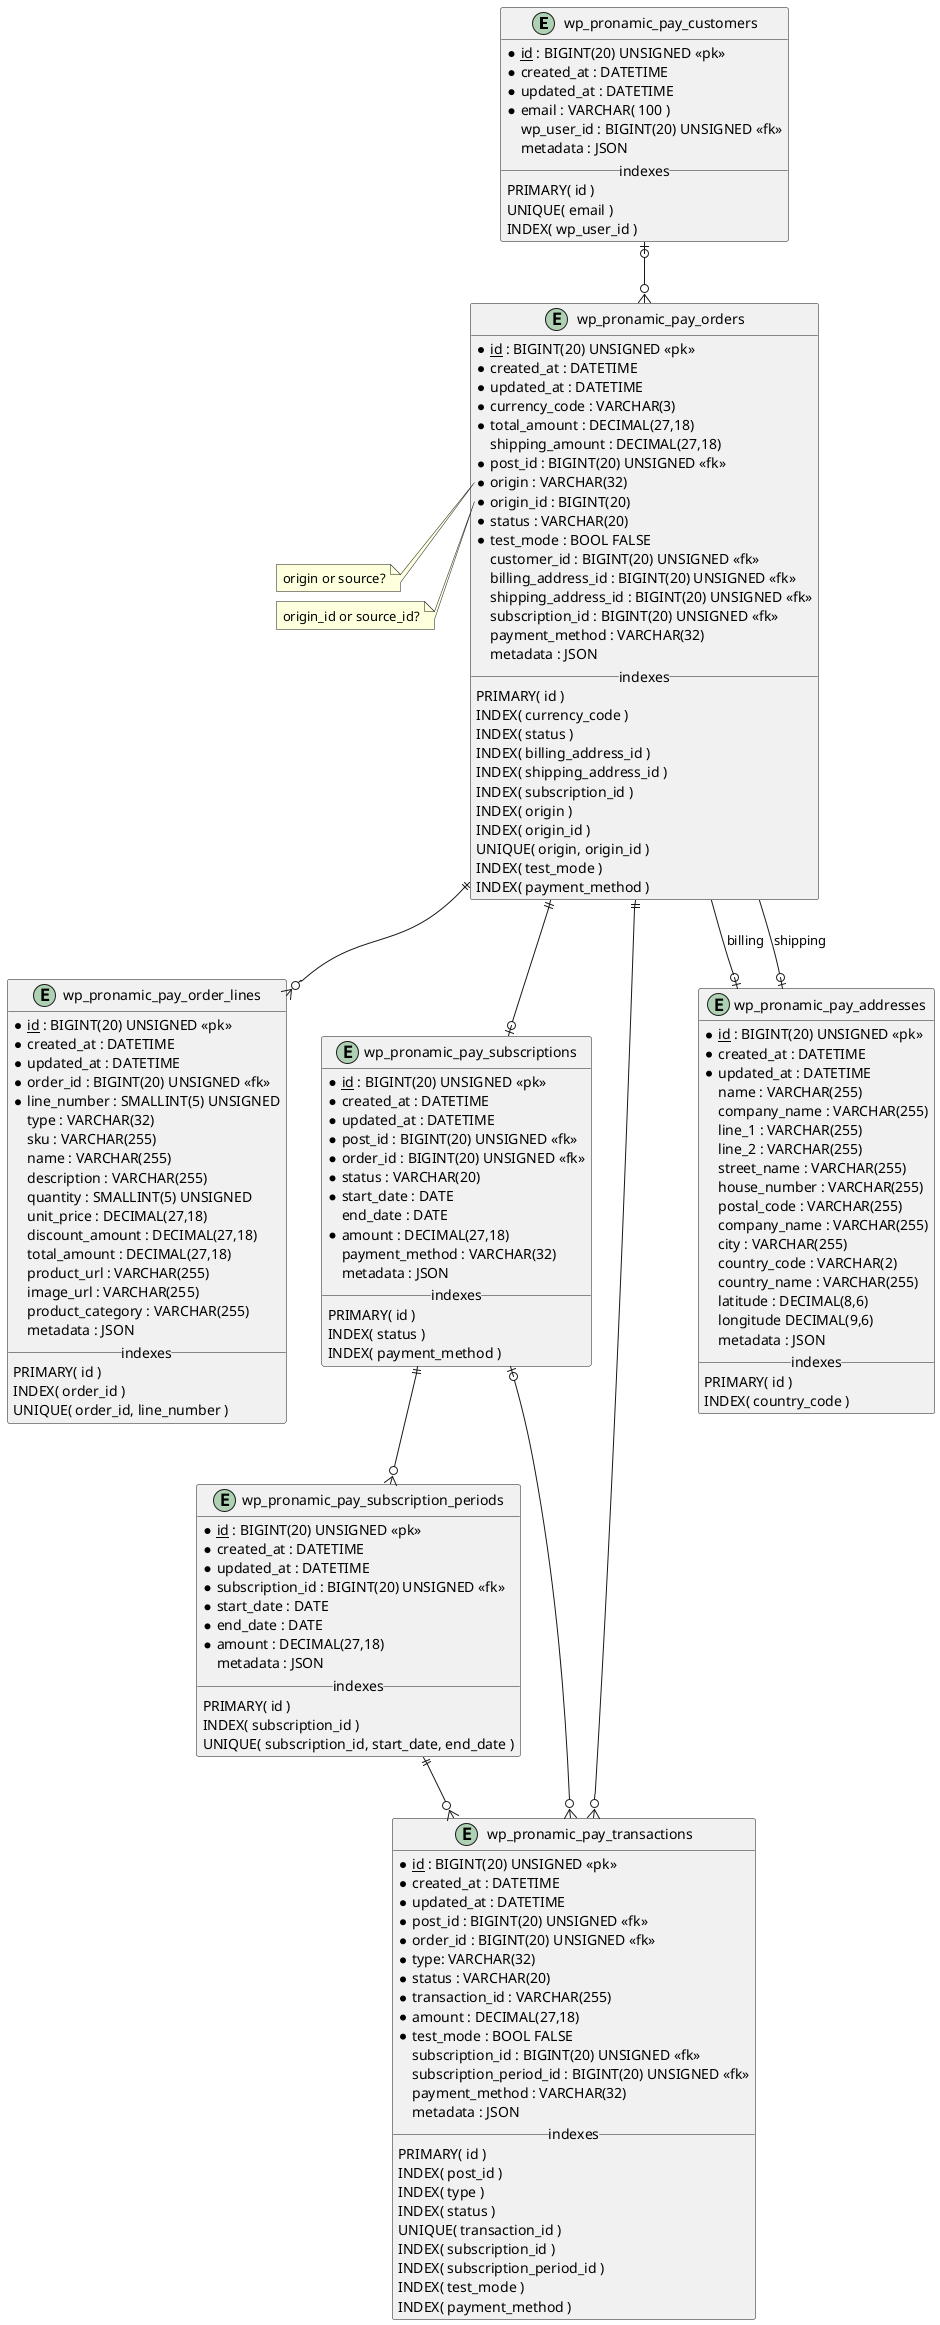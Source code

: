 @startuml

' https://plantuml.com/ie-diagram
' https://stackoverflow.com/questions/46658847/crypto-currency-mysql-datatypes
' https://laravel.com/docs/4.2/eloquent#timestamps
' https://dev.mysql.com/doc/refman/8.0/en/json.html

entity "wp_pronamic_pay_customers" as customer {
	* <u>id</u> : BIGINT(20) UNSIGNED <<pk>>
	* created_at : DATETIME
	* updated_at : DATETIME
	* email : VARCHAR( 100 )
	wp_user_id : BIGINT(20) UNSIGNED <<fk>>
	metadata : JSON
	__ indexes __
	PRIMARY( id )
	UNIQUE( email )
	INDEX( wp_user_id )
}

entity "wp_pronamic_pay_orders" as order {
	* <u>id</u> : BIGINT(20) UNSIGNED <<pk>>
	* created_at : DATETIME
	* updated_at : DATETIME
	* currency_code : VARCHAR(3)
	* total_amount : DECIMAL(27,18)
	shipping_amount : DECIMAL(27,18)
	* post_id : BIGINT(20) UNSIGNED <<fk>>
	* origin : VARCHAR(32)
	* origin_id : BIGINT(20)
	* status : VARCHAR(20)
	* test_mode : BOOL FALSE
	customer_id : BIGINT(20) UNSIGNED <<fk>>
	billing_address_id : BIGINT(20) UNSIGNED <<fk>>
	shipping_address_id : BIGINT(20) UNSIGNED <<fk>>
	subscription_id : BIGINT(20) UNSIGNED <<fk>>
	payment_method : VARCHAR(32)
	metadata : JSON
	__ indexes __
	PRIMARY( id )
	INDEX( currency_code )
	INDEX( status )
	INDEX( billing_address_id )
	INDEX( shipping_address_id )
	INDEX( subscription_id )
	INDEX( origin )
	INDEX( origin_id )
	UNIQUE( origin, origin_id )
	INDEX( test_mode )
	INDEX( payment_method )
}

note left of order::origin
  origin or source?
end note

note left of order::origin_id
  origin_id or source_id?
end note

entity "wp_pronamic_pay_order_lines" as order_line {
	* <u>id</u> : BIGINT(20) UNSIGNED <<pk>>
	* created_at : DATETIME
	* updated_at : DATETIME
	* order_id : BIGINT(20) UNSIGNED <<fk>>
	* line_number : SMALLINT(5) UNSIGNED
	type : VARCHAR(32)
	sku : VARCHAR(255)
	name : VARCHAR(255)
	description : VARCHAR(255)
	quantity : SMALLINT(5) UNSIGNED
	unit_price : DECIMAL(27,18)
	discount_amount : DECIMAL(27,18)
	total_amount : DECIMAL(27,18)
	product_url : VARCHAR(255)
	image_url : VARCHAR(255)
	product_category : VARCHAR(255)
	metadata : JSON
	__ indexes __
	PRIMARY( id )
	INDEX( order_id )
	UNIQUE( order_id, line_number )
}

entity "wp_pronamic_pay_subscriptions" as subscription {
	* <u>id</u> : BIGINT(20) UNSIGNED <<pk>>
	* created_at : DATETIME
	* updated_at : DATETIME
	* post_id : BIGINT(20) UNSIGNED <<fk>>
	* order_id : BIGINT(20) UNSIGNED <<fk>>
	* status : VARCHAR(20)
	* start_date : DATE
	end_date : DATE
	* amount : DECIMAL(27,18)
	payment_method : VARCHAR(32)
	metadata : JSON
	__ indexes __
	PRIMARY( id )
	INDEX( status )
	INDEX( payment_method )
}

entity "wp_pronamic_pay_subscription_periods" as subscription_period {
	* <u>id</u> : BIGINT(20) UNSIGNED <<pk>>
	* created_at : DATETIME
	* updated_at : DATETIME
	* subscription_id : BIGINT(20) UNSIGNED <<fk>>
	* start_date : DATE
	* end_date : DATE
	* amount : DECIMAL(27,18)
	metadata : JSON
	__ indexes __
	PRIMARY( id )
	INDEX( subscription_id )
	UNIQUE( subscription_id, start_date, end_date )
}

entity "wp_pronamic_pay_transactions" as transaction {
	* <u>id</u> : BIGINT(20) UNSIGNED <<pk>>
	* created_at : DATETIME
	* updated_at : DATETIME
	* post_id : BIGINT(20) UNSIGNED <<fk>>
	* order_id : BIGINT(20) UNSIGNED <<fk>>
	* type: VARCHAR(32)
	* status : VARCHAR(20)
	* transaction_id : VARCHAR(255)
	* amount : DECIMAL(27,18)
	* test_mode : BOOL FALSE
	subscription_id : BIGINT(20) UNSIGNED <<fk>>
	subscription_period_id : BIGINT(20) UNSIGNED <<fk>>
	payment_method : VARCHAR(32)
	metadata : JSON
	__ indexes __
	PRIMARY( id )
	INDEX( post_id )
	INDEX( type )
	INDEX( status )
	UNIQUE( transaction_id )
	INDEX( subscription_id )
	INDEX( subscription_period_id )
	INDEX( test_mode )
	INDEX( payment_method )
}

entity "wp_pronamic_pay_addresses" as address {
	* <u>id</u> : BIGINT(20) UNSIGNED <<pk>>
	* created_at : DATETIME
	* updated_at : DATETIME
	name : VARCHAR(255)
	company_name : VARCHAR(255)
	line_1 : VARCHAR(255)
	line_2 : VARCHAR(255)
	street_name : VARCHAR(255)
	house_number : VARCHAR(255)
	postal_code : VARCHAR(255)
	company_name : VARCHAR(255)
	city : VARCHAR(255)
	country_code : VARCHAR(2)
	country_name : VARCHAR(255)
	latitude : DECIMAL(8,6)
	longitude DECIMAL(9,6)
	metadata : JSON
	__ indexes __
	PRIMARY( id )
	INDEX( country_code )
}

customer |o--o{ order
order --o| address : billing
order --o| address : shipping
order ||--o| subscription
order ||--o{ order_line
order ||--o{ transaction
subscription ||--o{ subscription_period
subscription |o--o{ transaction
subscription_period ||--o{ transaction

@enduml
